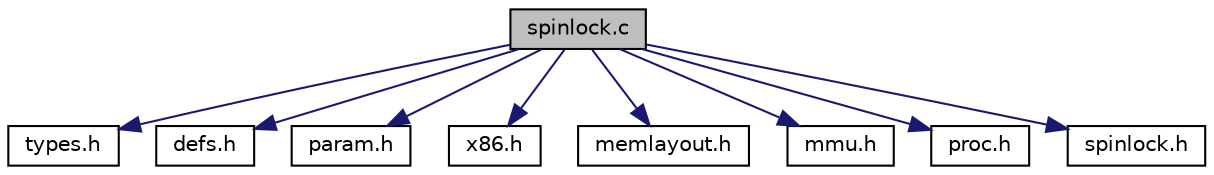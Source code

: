 digraph "spinlock.c"
{
 // LATEX_PDF_SIZE
  edge [fontname="Helvetica",fontsize="10",labelfontname="Helvetica",labelfontsize="10"];
  node [fontname="Helvetica",fontsize="10",shape=record];
  Node1 [label="spinlock.c",height=0.2,width=0.4,color="black", fillcolor="grey75", style="filled", fontcolor="black",tooltip=" "];
  Node1 -> Node2 [color="midnightblue",fontsize="10",style="solid",fontname="Helvetica"];
  Node2 [label="types.h",height=0.2,width=0.4,color="black", fillcolor="white", style="filled",URL="$d9/d49/types_8h.html",tooltip=" "];
  Node1 -> Node3 [color="midnightblue",fontsize="10",style="solid",fontname="Helvetica"];
  Node3 [label="defs.h",height=0.2,width=0.4,color="black", fillcolor="white", style="filled",URL="$d5/d64/defs_8h.html",tooltip=" "];
  Node1 -> Node4 [color="midnightblue",fontsize="10",style="solid",fontname="Helvetica"];
  Node4 [label="param.h",height=0.2,width=0.4,color="black", fillcolor="white", style="filled",URL="$d5/d33/param_8h.html",tooltip=" "];
  Node1 -> Node5 [color="midnightblue",fontsize="10",style="solid",fontname="Helvetica"];
  Node5 [label="x86.h",height=0.2,width=0.4,color="black", fillcolor="white", style="filled",URL="$d5/d39/x86_8h.html",tooltip=" "];
  Node1 -> Node6 [color="midnightblue",fontsize="10",style="solid",fontname="Helvetica"];
  Node6 [label="memlayout.h",height=0.2,width=0.4,color="black", fillcolor="white", style="filled",URL="$d8/da9/memlayout_8h.html",tooltip=" "];
  Node1 -> Node7 [color="midnightblue",fontsize="10",style="solid",fontname="Helvetica"];
  Node7 [label="mmu.h",height=0.2,width=0.4,color="black", fillcolor="white", style="filled",URL="$d2/df1/mmu_8h.html",tooltip=" "];
  Node1 -> Node8 [color="midnightblue",fontsize="10",style="solid",fontname="Helvetica"];
  Node8 [label="proc.h",height=0.2,width=0.4,color="black", fillcolor="white", style="filled",URL="$df/d03/proc_8h.html",tooltip=" "];
  Node1 -> Node9 [color="midnightblue",fontsize="10",style="solid",fontname="Helvetica"];
  Node9 [label="spinlock.h",height=0.2,width=0.4,color="black", fillcolor="white", style="filled",URL="$df/d63/spinlock_8h.html",tooltip=" "];
}
